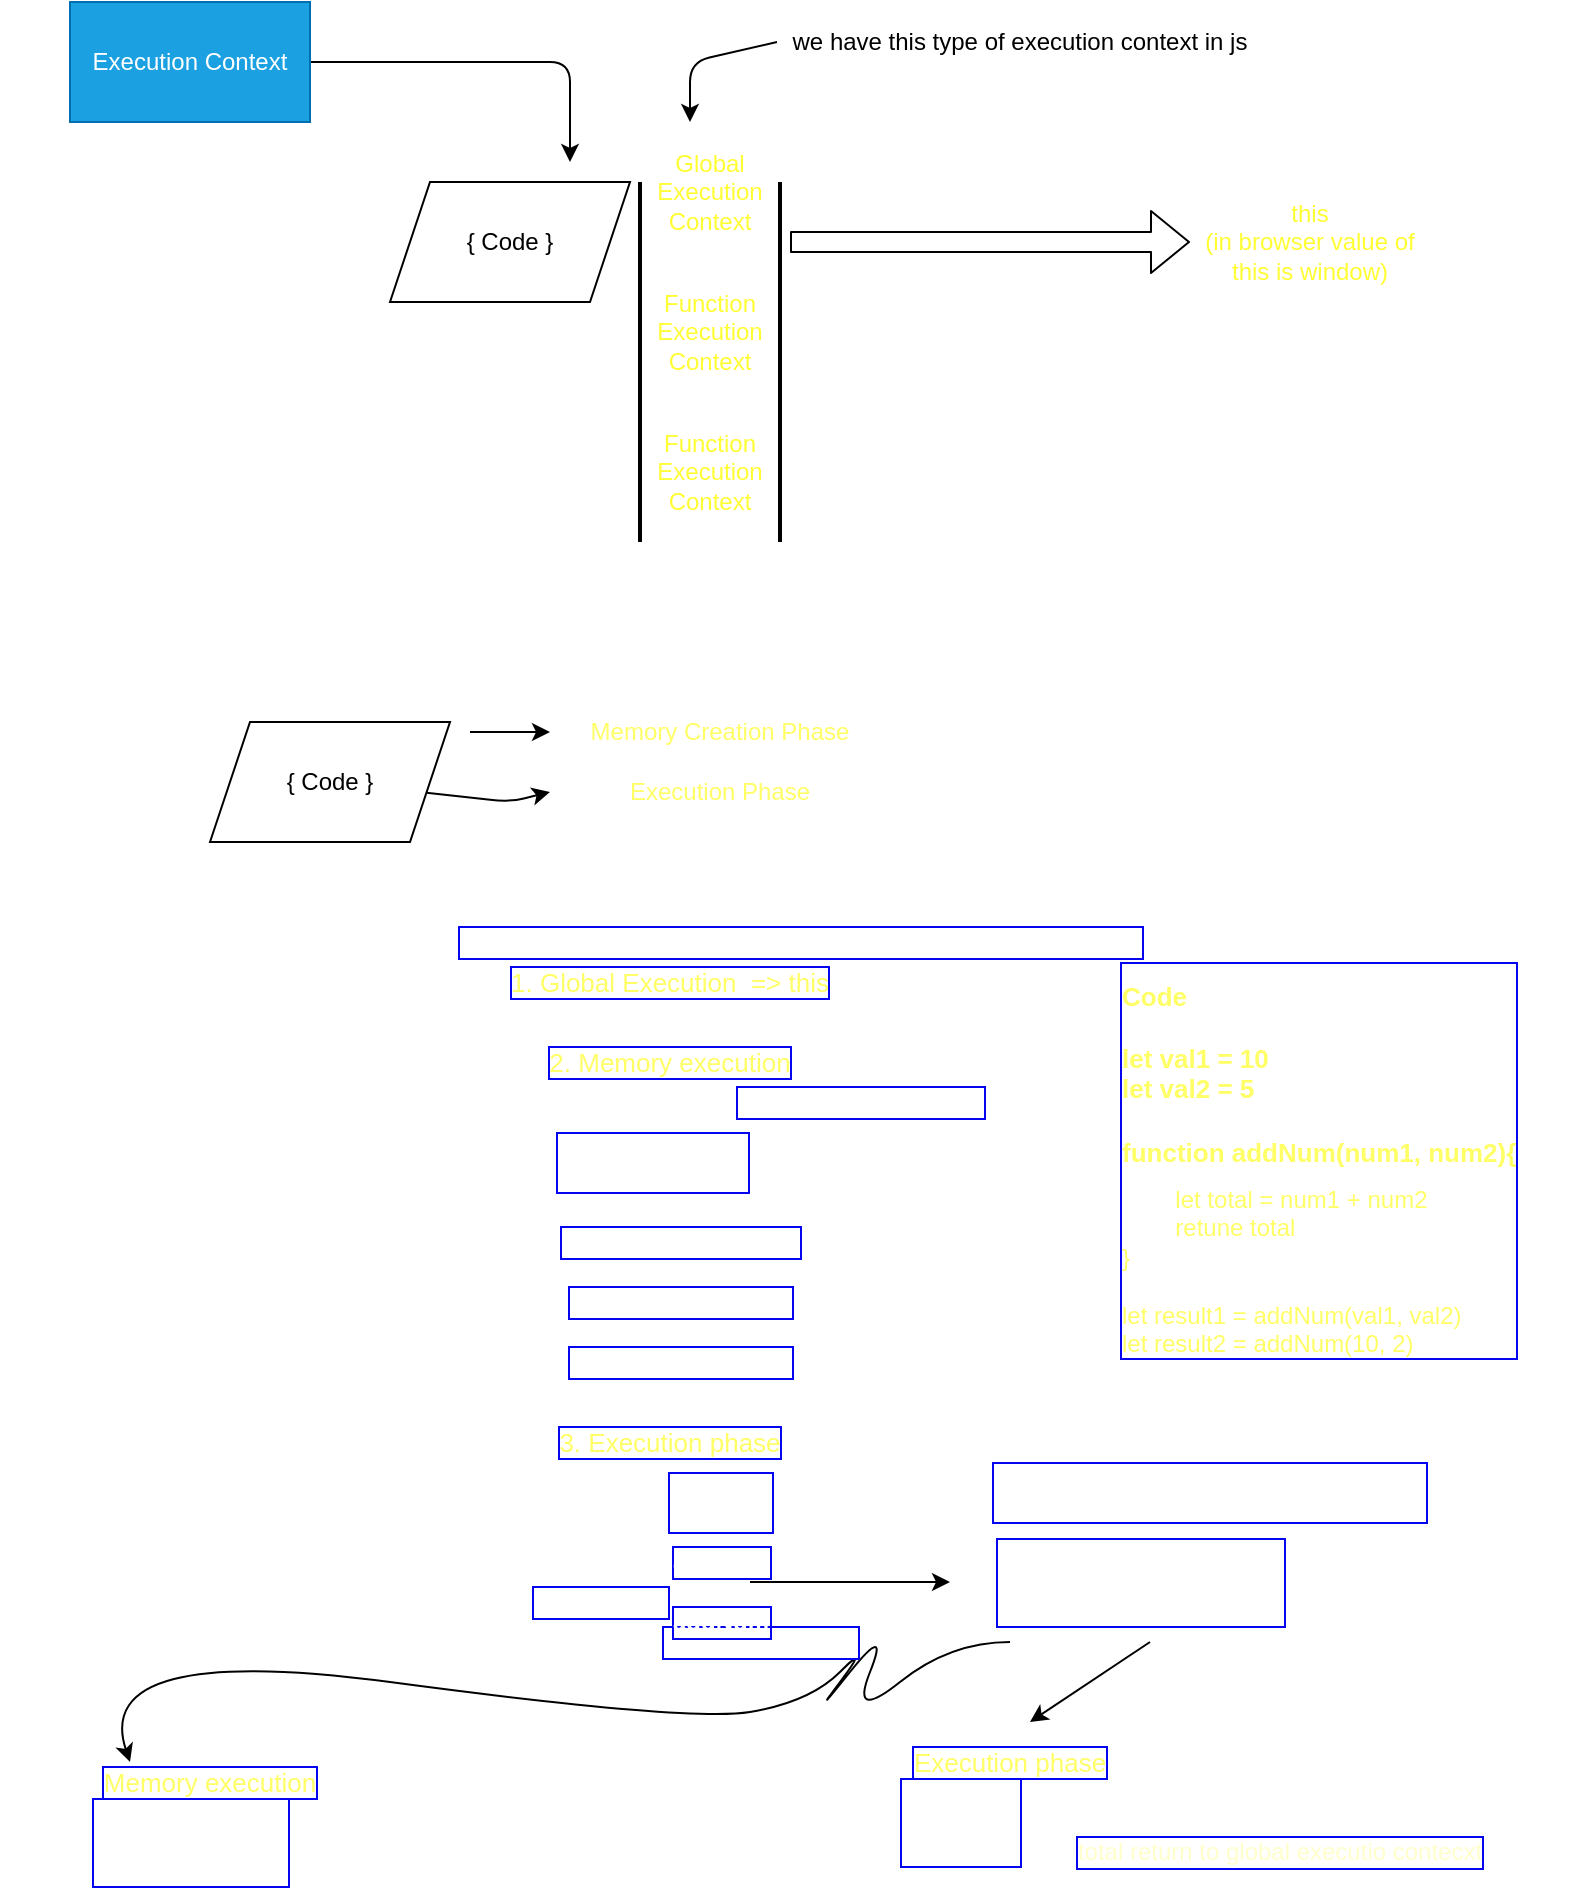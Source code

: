 <mxfile>
    <diagram id="fSnTXMFr9mxxKYSm2vdK" name="Page-1">
        <mxGraphModel dx="700" dy="460" grid="1" gridSize="10" guides="1" tooltips="1" connect="1" arrows="1" fold="1" page="1" pageScale="1" pageWidth="850" pageHeight="1100" math="0" shadow="0">
            <root>
                <mxCell id="0"/>
                <mxCell id="1" parent="0"/>
                <mxCell id="6" style="edgeStyle=none;html=1;exitX=1;exitY=0.5;exitDx=0;exitDy=0;" parent="1" source="2" edge="1">
                    <mxGeometry relative="1" as="geometry">
                        <mxPoint x="290" y="120" as="targetPoint"/>
                        <Array as="points">
                            <mxPoint x="290" y="70"/>
                        </Array>
                    </mxGeometry>
                </mxCell>
                <mxCell id="2" value="Execution Context" style="rounded=0;whiteSpace=wrap;html=1;fillColor=#1ba1e2;fontColor=#ffffff;strokeColor=#006EAF;" parent="1" vertex="1">
                    <mxGeometry x="40" y="40" width="120" height="60" as="geometry"/>
                </mxCell>
                <mxCell id="7" value="{ Code }" style="shape=parallelogram;perimeter=parallelogramPerimeter;whiteSpace=wrap;html=1;fixedSize=1;" parent="1" vertex="1">
                    <mxGeometry x="200" y="130" width="120" height="60" as="geometry"/>
                </mxCell>
                <mxCell id="8" value="Global Execution Context" style="text;html=1;align=center;verticalAlign=middle;whiteSpace=wrap;rounded=0;fillColor=none;fontColor=#FFFF33;" parent="1" vertex="1">
                    <mxGeometry x="330" y="120" width="60" height="30" as="geometry"/>
                </mxCell>
                <mxCell id="9" value="" style="shape=flexArrow;endArrow=classic;html=1;fontColor=#FFFF33;entryX=0;entryY=0.5;entryDx=0;entryDy=0;" parent="1" target="10" edge="1">
                    <mxGeometry width="50" height="50" relative="1" as="geometry">
                        <mxPoint x="400" y="160" as="sourcePoint"/>
                        <mxPoint x="580" y="200" as="targetPoint"/>
                    </mxGeometry>
                </mxCell>
                <mxCell id="10" value="this &lt;br&gt;(in browser value of this is window)" style="text;html=1;strokeColor=none;fillColor=none;align=center;verticalAlign=middle;whiteSpace=wrap;rounded=0;fontColor=#FFFF33;" parent="1" vertex="1">
                    <mxGeometry x="600" y="142.5" width="120" height="35" as="geometry"/>
                </mxCell>
                <mxCell id="11" value="assigne to" style="text;html=1;strokeColor=none;fillColor=none;align=center;verticalAlign=middle;whiteSpace=wrap;rounded=0;fontColor=#FFFFFF;" parent="1" vertex="1">
                    <mxGeometry x="490" y="130" width="60" height="30" as="geometry"/>
                </mxCell>
                <mxCell id="12" value="Function Execution Context" style="text;html=1;align=center;verticalAlign=middle;whiteSpace=wrap;rounded=0;fillColor=none;fontColor=#FFFF33;" parent="1" vertex="1">
                    <mxGeometry x="330" y="190" width="60" height="30" as="geometry"/>
                </mxCell>
                <mxCell id="13" value="Function Execution Context" style="text;html=1;align=center;verticalAlign=middle;whiteSpace=wrap;rounded=0;fillColor=none;fontColor=#FFFF33;" parent="1" vertex="1">
                    <mxGeometry x="330" y="260" width="60" height="30" as="geometry"/>
                </mxCell>
                <mxCell id="15" value="" style="line;strokeWidth=2;direction=south;html=1;" parent="1" vertex="1">
                    <mxGeometry x="320" y="130" width="10" height="180" as="geometry"/>
                </mxCell>
                <mxCell id="16" value="" style="line;strokeWidth=2;direction=south;html=1;" parent="1" vertex="1">
                    <mxGeometry x="390" y="130" width="10" height="180" as="geometry"/>
                </mxCell>
                <mxCell id="17" value="we have this type of execution context in js" style="text;html=1;strokeColor=none;fillColor=none;align=center;verticalAlign=middle;whiteSpace=wrap;rounded=0;" parent="1" vertex="1">
                    <mxGeometry x="390" y="60" width="250" as="geometry"/>
                </mxCell>
                <mxCell id="19" value="" style="endArrow=classic;html=1;exitX=0.014;exitY=0;exitDx=0;exitDy=0;exitPerimeter=0;" parent="1" source="17" edge="1">
                    <mxGeometry width="50" height="50" relative="1" as="geometry">
                        <mxPoint x="350" y="110" as="sourcePoint"/>
                        <mxPoint x="350" y="100" as="targetPoint"/>
                        <Array as="points">
                            <mxPoint x="350" y="70"/>
                        </Array>
                    </mxGeometry>
                </mxCell>
                <mxCell id="20" value="{ Code }" style="shape=parallelogram;perimeter=parallelogramPerimeter;whiteSpace=wrap;html=1;fixedSize=1;" parent="1" vertex="1">
                    <mxGeometry x="110" y="400" width="120" height="60" as="geometry"/>
                </mxCell>
                <mxCell id="21" value="Memory Creation Phase" style="text;html=1;align=center;verticalAlign=middle;whiteSpace=wrap;rounded=0;fillColor=none;gradientColor=none;fontColor=#FFFF66;" parent="1" vertex="1">
                    <mxGeometry x="280" y="390" width="170" height="30" as="geometry"/>
                </mxCell>
                <mxCell id="22" value="Execution Phase" style="text;html=1;align=center;verticalAlign=middle;whiteSpace=wrap;rounded=0;fillColor=none;gradientColor=none;fontColor=#FFFF66;" parent="1" vertex="1">
                    <mxGeometry x="280" y="420" width="170" height="30" as="geometry"/>
                </mxCell>
                <mxCell id="23" value="" style="endArrow=classic;html=1;fontColor=#FFFF66;" parent="1" target="21" edge="1">
                    <mxGeometry width="50" height="50" relative="1" as="geometry">
                        <mxPoint x="240" y="405" as="sourcePoint"/>
                        <mxPoint x="285" y="370" as="targetPoint"/>
                    </mxGeometry>
                </mxCell>
                <mxCell id="24" value="" style="endArrow=classic;html=1;fontColor=#FFFF66;entryX=0;entryY=0.5;entryDx=0;entryDy=0;" parent="1" source="20" target="22" edge="1">
                    <mxGeometry width="50" height="50" relative="1" as="geometry">
                        <mxPoint x="250" y="415" as="sourcePoint"/>
                        <mxPoint x="290" y="415" as="targetPoint"/>
                        <Array as="points">
                            <mxPoint x="260" y="440"/>
                        </Array>
                    </mxGeometry>
                </mxCell>
                <mxCell id="26" value="&lt;h1 style=&quot;font-size: 13px;&quot;&gt;Code&lt;br style=&quot;&quot;&gt;&lt;br&gt;let val1 = 10&lt;br&gt;let val2 = 5&lt;br&gt;&lt;br&gt;function addNum(num1, num2){&lt;/h1&gt;&lt;div&gt;&lt;span style=&quot;white-space: pre;&quot;&gt;&#9;&lt;/span&gt;let total = num1 + num2&lt;br&gt;&lt;span style=&quot;white-space: pre;&quot;&gt;&#9;&lt;/span&gt;retune total&lt;br&gt;&lt;/div&gt;&lt;div&gt;}&lt;br&gt;&lt;br&gt;let result1 = addNum(val1, val2)&lt;br&gt;let result2 = addNum(10, 2)&lt;/div&gt;" style="text;html=1;strokeColor=none;fillColor=none;spacing=5;spacingTop=-20;whiteSpace=wrap;overflow=hidden;rounded=0;fontSize=12;fontColor=#FFFF66;labelBorderColor=#0505F0;" parent="1" vertex="1">
                    <mxGeometry x="560" y="530" width="240" height="200" as="geometry"/>
                </mxCell>
                <mxCell id="28" value="1. Global Execution&amp;nbsp; =&amp;gt; this" style="text;html=1;strokeColor=none;fillColor=none;align=center;verticalAlign=middle;whiteSpace=wrap;rounded=0;labelBorderColor=#0505F0;fontSize=13;fontColor=#FFFF66;" parent="1" vertex="1">
                    <mxGeometry x="240" y="520" width="200" height="20" as="geometry"/>
                </mxCell>
                <mxCell id="29" value="here all code goes throgh global execution and put it in this" style="text;strokeColor=none;fillColor=none;html=1;fontSize=12;fontStyle=1;verticalAlign=middle;align=center;labelBorderColor=#0505F0;fontColor=#FFFFFF;" parent="1" vertex="1">
                    <mxGeometry x="310" y="490" width="190" height="40" as="geometry"/>
                </mxCell>
                <mxCell id="30" value="2. Memory execution" style="text;html=1;strokeColor=none;fillColor=none;align=center;verticalAlign=middle;whiteSpace=wrap;rounded=0;labelBorderColor=#0505F0;fontSize=13;fontColor=#FFFF66;" parent="1" vertex="1">
                    <mxGeometry x="240" y="560" width="200" height="20" as="geometry"/>
                </mxCell>
                <mxCell id="31" value="store all the variables" style="text;strokeColor=none;fillColor=none;html=1;fontSize=12;fontStyle=1;verticalAlign=middle;align=center;labelBorderColor=#0505F0;fontColor=#FFFFFF;" parent="1" vertex="1">
                    <mxGeometry x="340" y="570" width="190" height="40" as="geometry"/>
                </mxCell>
                <mxCell id="32" value="val1 = undefined&lt;br&gt;val2 = undefined&lt;br&gt;" style="text;strokeColor=none;fillColor=none;html=1;fontSize=12;fontStyle=1;verticalAlign=middle;align=center;labelBorderColor=#0505F0;fontColor=#FFFFFF;" parent="1" vertex="1">
                    <mxGeometry x="236" y="600" width="190" height="40" as="geometry"/>
                </mxCell>
                <mxCell id="33" value="addNum = defination" style="text;strokeColor=none;fillColor=none;html=1;fontSize=12;fontStyle=1;verticalAlign=middle;align=center;labelBorderColor=#0505F0;fontColor=#FFFFFF;" parent="1" vertex="1">
                    <mxGeometry x="250" y="640" width="190" height="40" as="geometry"/>
                </mxCell>
                <mxCell id="34" value="result1 = defination" style="text;strokeColor=none;fillColor=none;html=1;fontSize=12;fontStyle=1;verticalAlign=middle;align=center;labelBorderColor=#0505F0;fontColor=#FFFFFF;" parent="1" vertex="1">
                    <mxGeometry x="250" y="670" width="190" height="40" as="geometry"/>
                </mxCell>
                <mxCell id="35" value="result2 = defination" style="text;strokeColor=none;fillColor=none;html=1;fontSize=12;fontStyle=1;verticalAlign=middle;align=center;labelBorderColor=#0505F0;fontColor=#FFFFFF;" parent="1" vertex="1">
                    <mxGeometry x="250" y="700" width="190" height="40" as="geometry"/>
                </mxCell>
                <mxCell id="36" value="3. Execution phase" style="text;html=1;strokeColor=none;fillColor=none;align=center;verticalAlign=middle;whiteSpace=wrap;rounded=0;labelBorderColor=#0505F0;fontSize=13;fontColor=#FFFF66;" parent="1" vertex="1">
                    <mxGeometry x="240" y="750" width="200" height="20" as="geometry"/>
                </mxCell>
                <mxCell id="37" value="val1 = 10&lt;br&gt;val2 = 5" style="text;strokeColor=none;fillColor=none;html=1;fontSize=12;fontStyle=1;verticalAlign=middle;align=center;labelBorderColor=#0505F0;fontColor=#FFFFFF;" parent="1" vertex="1">
                    <mxGeometry x="270" y="770" width="190" height="40" as="geometry"/>
                </mxCell>
                <mxCell id="38" value="addNum" style="text;strokeColor=none;fillColor=none;html=1;fontSize=12;fontStyle=1;verticalAlign=middle;align=center;labelBorderColor=#0505F0;fontColor=#FFFFFF;" parent="1" vertex="1">
                    <mxGeometry x="270" y="800" width="190" height="40" as="geometry"/>
                </mxCell>
                <mxCell id="39" value="New variable enironment&lt;br&gt;+&lt;br&gt;Execution thread" style="text;strokeColor=none;fillColor=none;html=1;fontSize=12;fontStyle=1;verticalAlign=middle;align=center;labelBorderColor=#0505F0;fontColor=#FFFFFF;" parent="1" vertex="1">
                    <mxGeometry x="480" y="810" width="190" height="40" as="geometry"/>
                </mxCell>
                <mxCell id="40" value="" style="endArrow=classic;html=1;fontSize=12;fontColor=#FFFFFF;" parent="1" target="39" edge="1">
                    <mxGeometry width="50" height="50" relative="1" as="geometry">
                        <mxPoint x="380" y="830" as="sourcePoint"/>
                        <mxPoint x="430" y="780" as="targetPoint"/>
                    </mxGeometry>
                </mxCell>
                <mxCell id="41" value="whenever the function call a new execution context created" style="text;html=1;strokeColor=none;fillColor=none;align=center;verticalAlign=middle;whiteSpace=wrap;rounded=0;labelBorderColor=#0505F0;fontSize=12;fontColor=#FFFFFF;" parent="1" vertex="1">
                    <mxGeometry x="500" y="770" width="220" height="30" as="geometry"/>
                </mxCell>
                <mxCell id="42" value="" style="curved=1;endArrow=classic;html=1;fontSize=12;fontColor=#FFFFFF;" parent="1" edge="1">
                    <mxGeometry width="50" height="50" relative="1" as="geometry">
                        <mxPoint x="510" y="860" as="sourcePoint"/>
                        <mxPoint x="70" y="920" as="targetPoint"/>
                        <Array as="points">
                            <mxPoint x="480" y="860"/>
                            <mxPoint x="430" y="900"/>
                            <mxPoint x="450" y="850"/>
                            <mxPoint x="410" y="900"/>
                            <mxPoint x="440" y="860"/>
                            <mxPoint x="410" y="890"/>
                            <mxPoint x="350" y="900"/>
                            <mxPoint x="50" y="860"/>
                        </Array>
                    </mxGeometry>
                </mxCell>
                <mxCell id="43" value="Memory execution" style="text;html=1;strokeColor=none;fillColor=none;align=center;verticalAlign=middle;whiteSpace=wrap;rounded=0;labelBorderColor=#0505F0;fontSize=13;fontColor=#FFFF66;" parent="1" vertex="1">
                    <mxGeometry x="10" y="920" width="200" height="20" as="geometry"/>
                </mxCell>
                <mxCell id="44" value="Execution phase" style="text;html=1;strokeColor=none;fillColor=none;align=center;verticalAlign=middle;whiteSpace=wrap;rounded=0;labelBorderColor=#0505F0;fontSize=13;fontColor=#FFFF66;" parent="1" vertex="1">
                    <mxGeometry x="410" y="910" width="200" height="20" as="geometry"/>
                </mxCell>
                <mxCell id="45" value="val1 = undefined&lt;br&gt;val2 = undefined&lt;br&gt;total = undefined" style="text;strokeColor=none;fillColor=none;html=1;fontSize=12;fontStyle=1;verticalAlign=middle;align=center;labelBorderColor=#0505F0;fontColor=#FFFFFF;" parent="1" vertex="1">
                    <mxGeometry x="5" y="940" width="190" height="40" as="geometry"/>
                </mxCell>
                <mxCell id="46" value="num1 = 10&lt;br&gt;num2 = 5&lt;br&gt;total = 15" style="text;strokeColor=none;fillColor=none;html=1;fontSize=12;fontStyle=1;verticalAlign=middle;align=center;labelBorderColor=#0505F0;fontColor=#FFFFFF;" parent="1" vertex="1">
                    <mxGeometry x="390" y="930" width="190" height="40" as="geometry"/>
                </mxCell>
                <mxCell id="47" value="total return to global executio contecxt" style="text;html=1;strokeColor=none;fillColor=none;align=center;verticalAlign=middle;whiteSpace=wrap;rounded=0;labelBorderColor=#0505F0;fontSize=12;fontColor=#FFFFCC;" parent="1" vertex="1">
                    <mxGeometry x="540" y="950" width="210" height="30" as="geometry"/>
                </mxCell>
                <mxCell id="48" value="result1 = 15" style="text;strokeColor=none;fillColor=none;html=1;fontSize=12;fontStyle=1;verticalAlign=middle;align=center;labelBorderColor=#0505F0;fontColor=#FFFFFF;" parent="1" vertex="1">
                    <mxGeometry x="210" y="820" width="190" height="40" as="geometry"/>
                </mxCell>
                <mxCell id="49" value="" style="endArrow=classic;html=1;fontSize=12;fontColor=#FFFFCC;" parent="1" edge="1">
                    <mxGeometry width="50" height="50" relative="1" as="geometry">
                        <mxPoint x="580" y="860" as="sourcePoint"/>
                        <mxPoint x="520" y="900" as="targetPoint"/>
                    </mxGeometry>
                </mxCell>
                <mxCell id="52" value="result1 = ... same" style="text;strokeColor=none;fillColor=none;html=1;fontSize=12;fontStyle=1;verticalAlign=middle;align=center;labelBorderColor=#0505F0;fontColor=#FFFFFF;" parent="1" vertex="1">
                    <mxGeometry x="290" y="840" width="190" height="40" as="geometry"/>
                </mxCell>
                <mxCell id="53" value="addNum" style="text;strokeColor=none;fillColor=none;html=1;fontSize=12;fontStyle=1;verticalAlign=middle;align=center;labelBorderColor=#0505F0;fontColor=#FFFFFF;" parent="1" vertex="1">
                    <mxGeometry x="270" y="830" width="190" height="40" as="geometry"/>
                </mxCell>
            </root>
        </mxGraphModel>
    </diagram>
</mxfile>